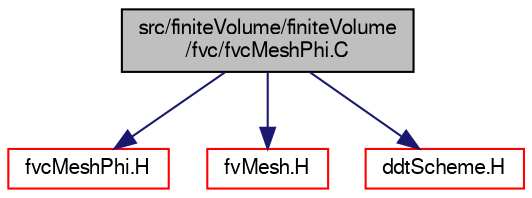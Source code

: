 digraph "src/finiteVolume/finiteVolume/fvc/fvcMeshPhi.C"
{
  bgcolor="transparent";
  edge [fontname="FreeSans",fontsize="10",labelfontname="FreeSans",labelfontsize="10"];
  node [fontname="FreeSans",fontsize="10",shape=record];
  Node0 [label="src/finiteVolume/finiteVolume\l/fvc/fvcMeshPhi.C",height=0.2,width=0.4,color="black", fillcolor="grey75", style="filled", fontcolor="black"];
  Node0 -> Node1 [color="midnightblue",fontsize="10",style="solid",fontname="FreeSans"];
  Node1 [label="fvcMeshPhi.H",height=0.2,width=0.4,color="red",URL="$a02996.html",tooltip="Calculate the mesh motion flux and convert fluxes from absolute to relative and back. "];
  Node0 -> Node122 [color="midnightblue",fontsize="10",style="solid",fontname="FreeSans"];
  Node122 [label="fvMesh.H",height=0.2,width=0.4,color="red",URL="$a03533.html"];
  Node0 -> Node275 [color="midnightblue",fontsize="10",style="solid",fontname="FreeSans"];
  Node275 [label="ddtScheme.H",height=0.2,width=0.4,color="red",URL="$a02858.html"];
}
